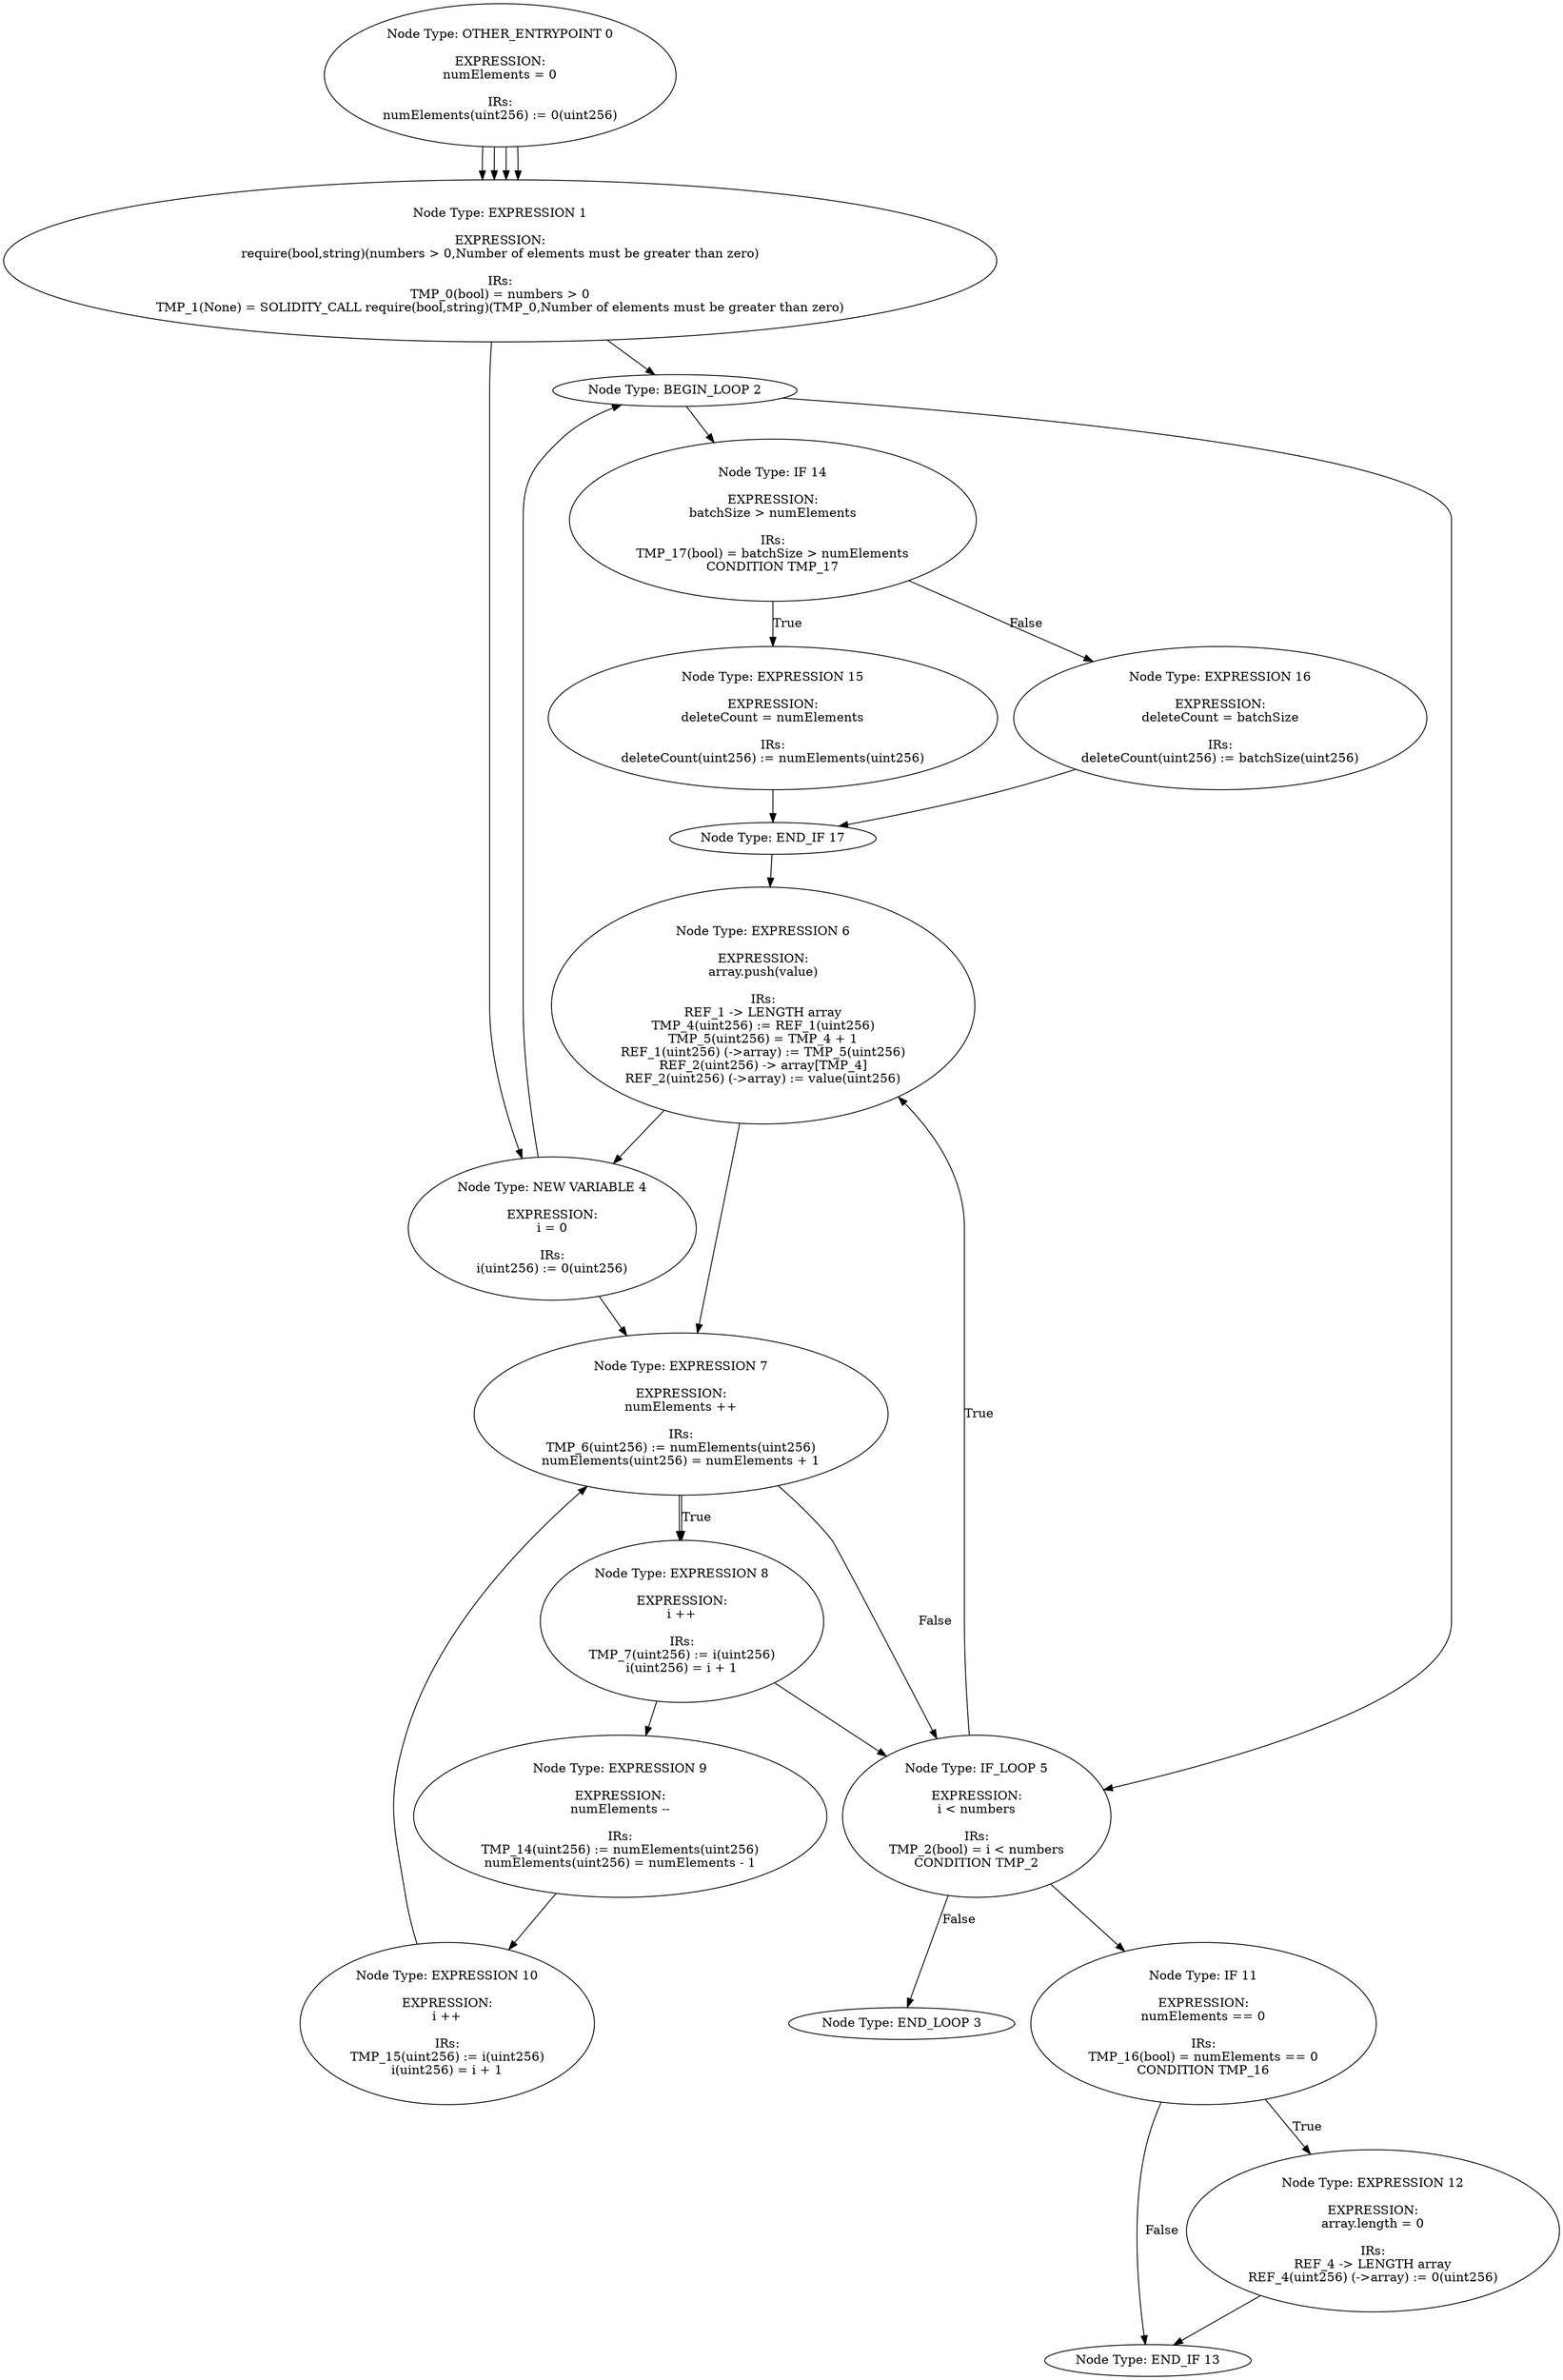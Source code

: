 digraph CFG {
0[label="Node Type: ENTRY_POINT 0
"];
0->1;
1[label="Node Type: EXPRESSION 1

EXPRESSION:
require(bool,string)(numElements > 1500,Not enough elements to clear)

IRs:
TMP_8(bool) = numElements > 1500
TMP_9(None) = SOLIDITY_CALL require(bool,string)(TMP_8,Not enough elements to clear)"];
1->2;
2[label="Node Type: EXPRESSION 2

EXPRESSION:
require(bool,string)(batchSize > 0,Batch size must be greater than zero)

IRs:
TMP_10(bool) = batchSize > 0
TMP_11(None) = SOLIDITY_CALL require(bool,string)(TMP_10,Batch size must be greater than zero)"];
2->14;
4[label="Node Type: BEGIN_LOOP 4
"];
4->7;
5[label="Node Type: END_LOOP 5
"];
5->11;
6[label="Node Type: NEW VARIABLE 6

EXPRESSION:
i = 0

IRs:
i(uint256) := 0(uint256)"];
6->4;
7[label="Node Type: IF_LOOP 7

EXPRESSION:
i < deleteCount

IRs:
TMP_12(bool) = i < deleteCount
CONDITION TMP_12"];
7->8[label="True"];
7->5[label="False"];
8[label="Node Type: EXPRESSION 8

EXPRESSION:
array[numElements - 1] = 0

IRs:
TMP_13(uint256) = numElements - 1
REF_3(uint256) -> array[TMP_13]
REF_3(uint256) (->array) := 0(uint256)"];
8->9;
9[label="Node Type: EXPRESSION 9

EXPRESSION:
numElements --

IRs:
TMP_14(uint256) := numElements(uint256)
numElements(uint256) = numElements - 1"];
9->10;
10[label="Node Type: EXPRESSION 10

EXPRESSION:
i ++

IRs:
TMP_15(uint256) := i(uint256)
i(uint256) = i + 1"];
10->7;
11[label="Node Type: IF 11

EXPRESSION:
numElements == 0

IRs:
TMP_16(bool) = numElements == 0
CONDITION TMP_16"];
11->12[label="True"];
11->13[label="False"];
12[label="Node Type: EXPRESSION 12

EXPRESSION:
array.length = 0

IRs:
REF_4 -> LENGTH array
REF_4(uint256) (->array) := 0(uint256)"];
12->13;
13[label="Node Type: END_IF 13
"];
14[label="Node Type: IF 14

EXPRESSION:
batchSize > numElements

IRs:
TMP_17(bool) = batchSize > numElements
CONDITION TMP_17"];
14->15[label="True"];
14->16[label="False"];
15[label="Node Type: EXPRESSION 15

EXPRESSION:
deleteCount = numElements

IRs:
deleteCount(uint256) := numElements(uint256)"];
15->17;
16[label="Node Type: EXPRESSION 16

EXPRESSION:
deleteCount = batchSize

IRs:
deleteCount(uint256) := batchSize(uint256)"];
16->17;
17[label="Node Type: END_IF 17
"];
17->6;
0[label="Node Type: ENTRY_POINT 0
"];
0->1;
1[label="Node Type: RETURN 1

EXPRESSION:
numElements

IRs:
RETURN numElements"];
0[label="Node Type: ENTRY_POINT 0
"];
0->1;
1[label="Node Type: RETURN 1

EXPRESSION:
array.length

IRs:
REF_5 -> LENGTH array
RETURN REF_5"];
0[label="Node Type: ENTRY_POINT 0
"];
0->1;
1[label="Node Type: EXPRESSION 1

EXPRESSION:
require(bool,string)(numbers > 0,Number of elements must be greater than zero)

IRs:
TMP_0(bool) = numbers > 0
TMP_1(None) = SOLIDITY_CALL require(bool,string)(TMP_0,Number of elements must be greater than zero)"];
1->4;
2[label="Node Type: BEGIN_LOOP 2
"];
2->5;
3[label="Node Type: END_LOOP 3
"];
4[label="Node Type: NEW VARIABLE 4

EXPRESSION:
i = 0

IRs:
i(uint256) := 0(uint256)"];
4->2;
5[label="Node Type: IF_LOOP 5

EXPRESSION:
i < numbers

IRs:
TMP_2(bool) = i < numbers
CONDITION TMP_2"];
5->6[label="True"];
5->3[label="False"];
6[label="Node Type: EXPRESSION 6

EXPRESSION:
array.push(value)

IRs:
REF_1 -> LENGTH array
TMP_4(uint256) := REF_1(uint256)
TMP_5(uint256) = TMP_4 + 1
REF_1(uint256) (->array) := TMP_5(uint256)
REF_2(uint256) -> array[TMP_4]
REF_2(uint256) (->array) := value(uint256)"];
6->7;
7[label="Node Type: EXPRESSION 7

EXPRESSION:
numElements ++

IRs:
TMP_6(uint256) := numElements(uint256)
numElements(uint256) = numElements + 1"];
7->8;
8[label="Node Type: EXPRESSION 8

EXPRESSION:
i ++

IRs:
TMP_7(uint256) := i(uint256)
i(uint256) = i + 1"];
8->5;
0[label="Node Type: OTHER_ENTRYPOINT 0

EXPRESSION:
numElements = 0

IRs:
numElements(uint256) := 0(uint256)"];
}
